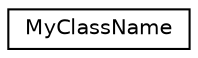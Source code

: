 digraph "Graphical Class Hierarchy"
{
  edge [fontname="Helvetica",fontsize="10",labelfontname="Helvetica",labelfontsize="10"];
  node [fontname="Helvetica",fontsize="10",shape=record];
  rankdir="LR";
  Node1 [label="MyClassName",height=0.2,width=0.4,color="black", fillcolor="white", style="filled",URL="$classMyClassName.html",tooltip="Compares 2 paths for <. "];
}
